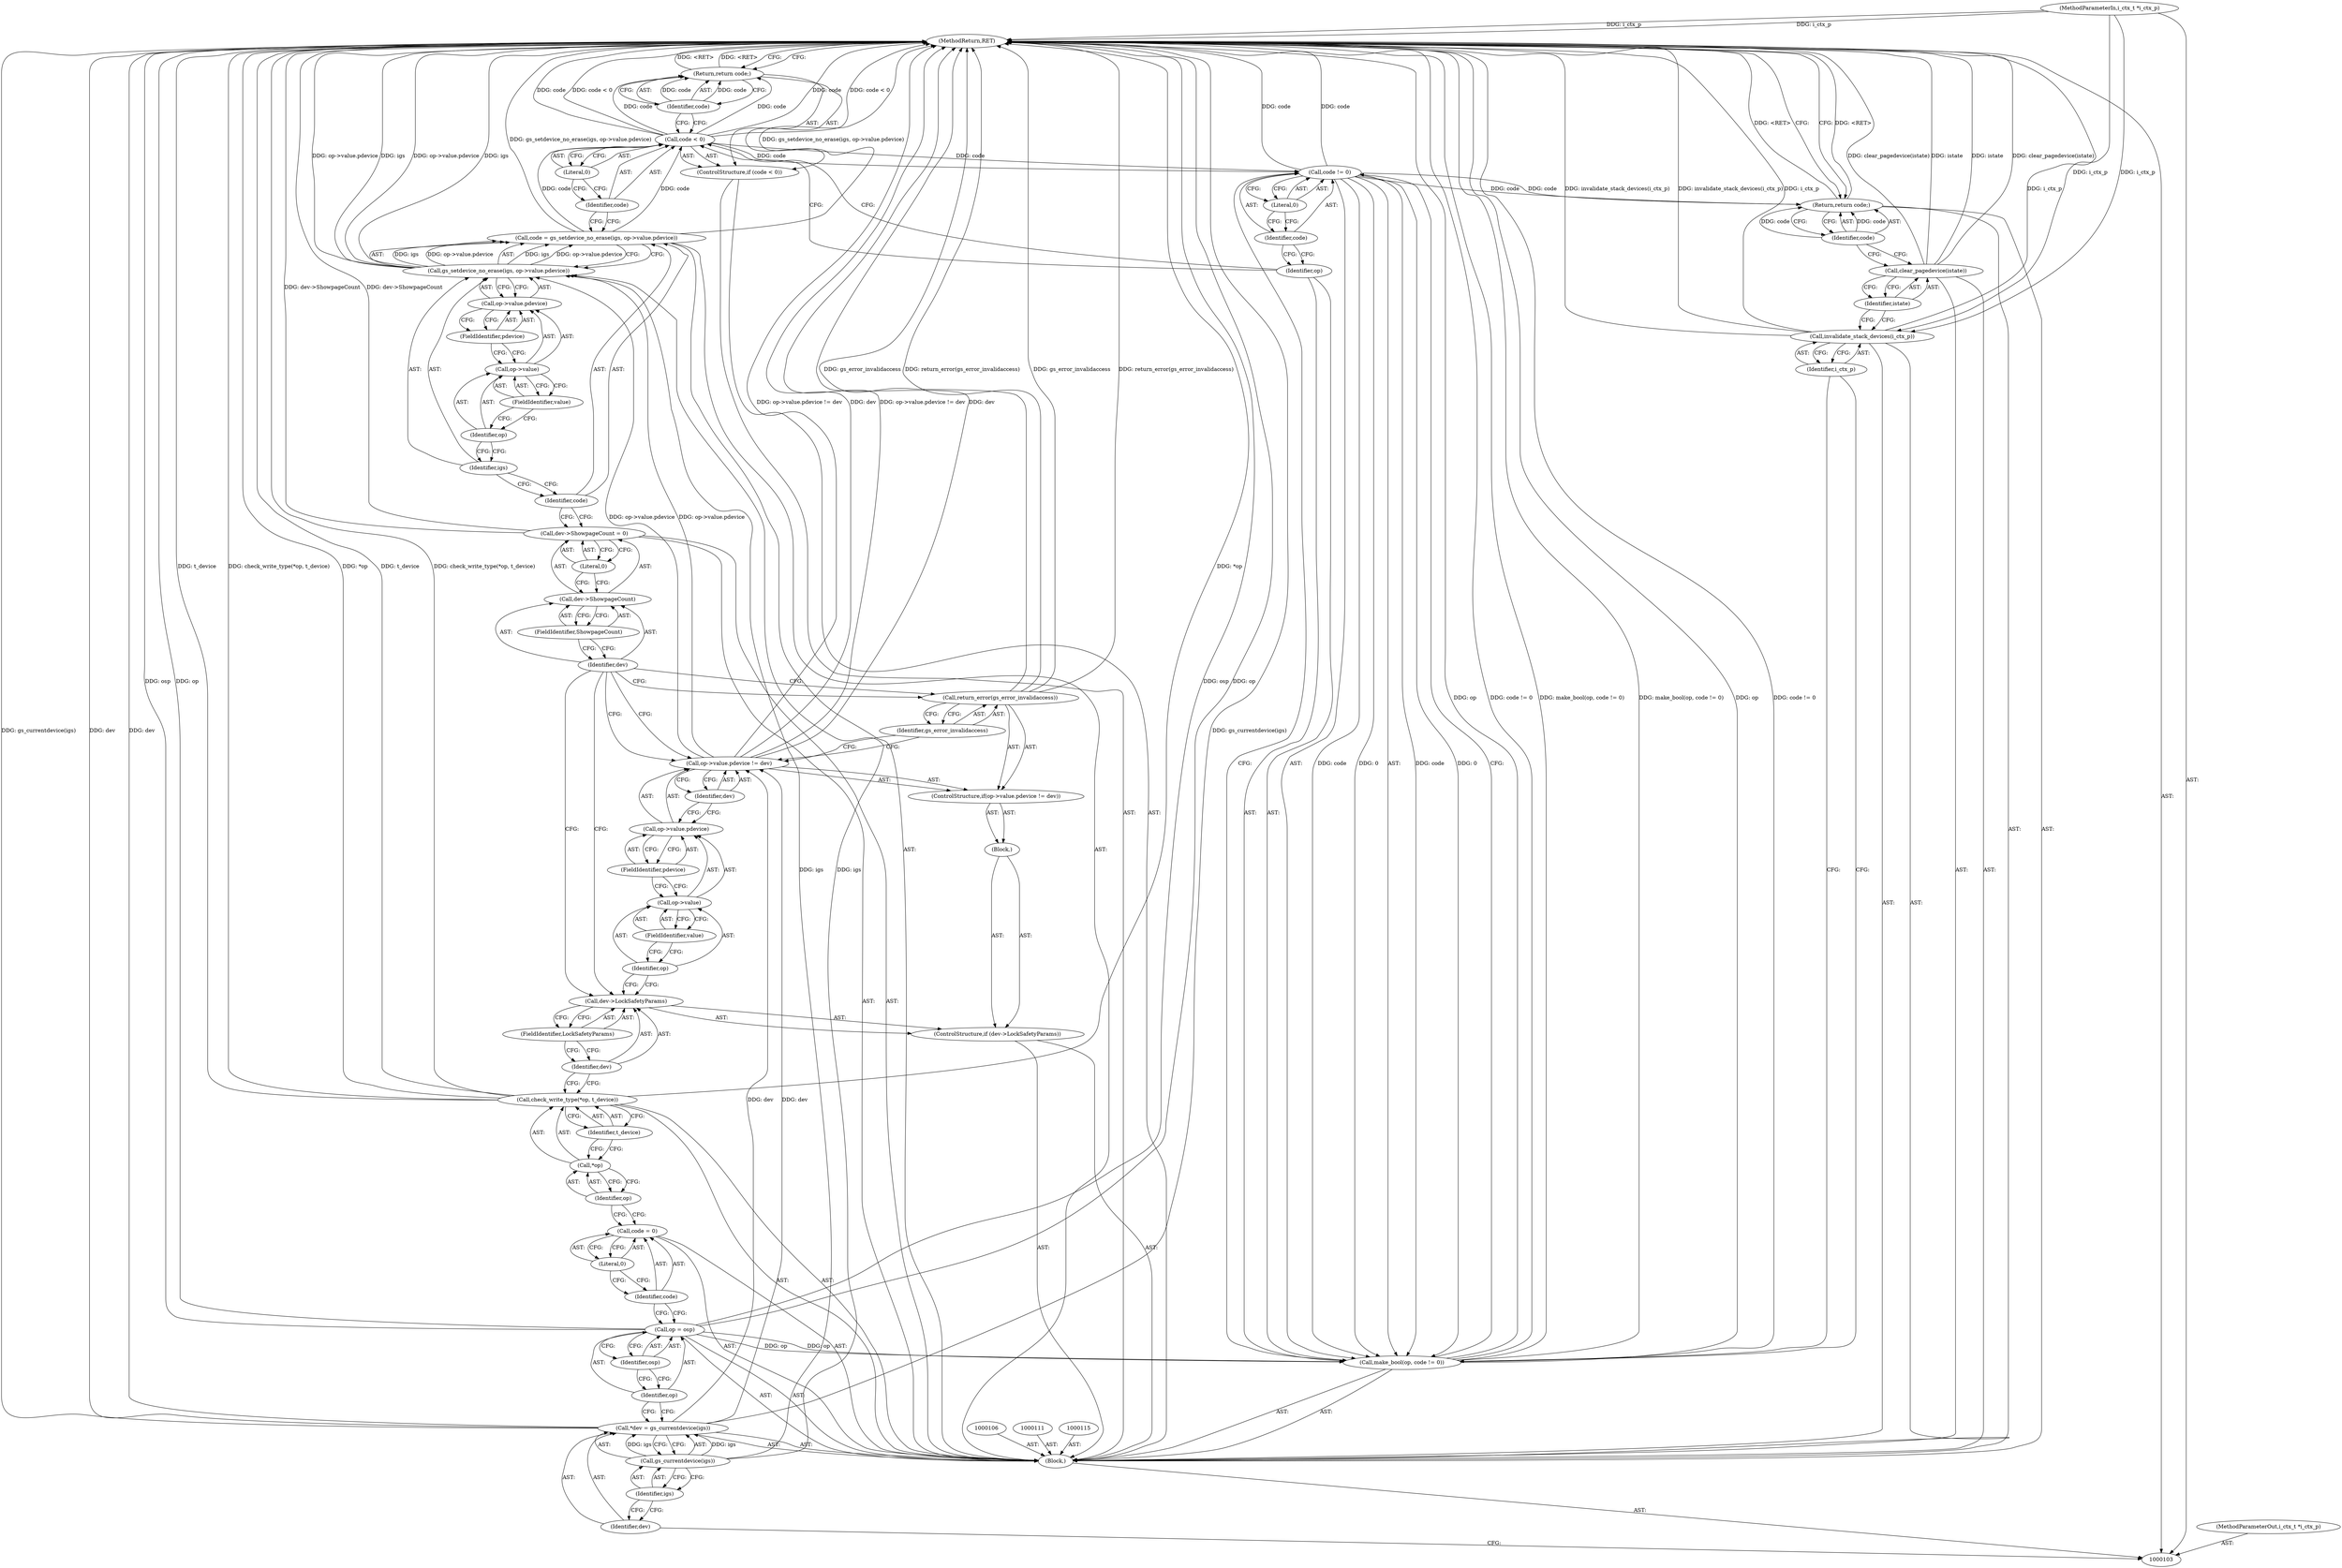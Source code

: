 digraph "1_ghostscript_661e8d8fb8248c38d67958beda32f3a5876d0c3f" {
"1000169" [label="(MethodReturn,RET)"];
"1000104" [label="(MethodParameterIn,i_ctx_t *i_ctx_p)"];
"1000237" [label="(MethodParameterOut,i_ctx_t *i_ctx_p)"];
"1000136" [label="(Call,return_error(gs_error_invalidaccess))"];
"1000137" [label="(Identifier,gs_error_invalidaccess)"];
"1000141" [label="(FieldIdentifier,ShowpageCount)"];
"1000142" [label="(Literal,0)"];
"1000138" [label="(Call,dev->ShowpageCount = 0)"];
"1000139" [label="(Call,dev->ShowpageCount)"];
"1000140" [label="(Identifier,dev)"];
"1000145" [label="(Call,gs_setdevice_no_erase(igs, op->value.pdevice))"];
"1000146" [label="(Identifier,igs)"];
"1000147" [label="(Call,op->value.pdevice)"];
"1000148" [label="(Call,op->value)"];
"1000149" [label="(Identifier,op)"];
"1000143" [label="(Call,code = gs_setdevice_no_erase(igs, op->value.pdevice))"];
"1000144" [label="(Identifier,code)"];
"1000150" [label="(FieldIdentifier,value)"];
"1000151" [label="(FieldIdentifier,pdevice)"];
"1000155" [label="(Literal,0)"];
"1000152" [label="(ControlStructure,if (code < 0))"];
"1000153" [label="(Call,code < 0)"];
"1000154" [label="(Identifier,code)"];
"1000157" [label="(Identifier,code)"];
"1000156" [label="(Return,return code;)"];
"1000159" [label="(Identifier,op)"];
"1000160" [label="(Call,code != 0)"];
"1000161" [label="(Identifier,code)"];
"1000162" [label="(Literal,0)"];
"1000158" [label="(Call,make_bool(op, code != 0))"];
"1000164" [label="(Identifier,i_ctx_p)"];
"1000163" [label="(Call,invalidate_stack_devices(i_ctx_p))"];
"1000166" [label="(Identifier,istate)"];
"1000165" [label="(Call,clear_pagedevice(istate))"];
"1000105" [label="(Block,)"];
"1000168" [label="(Identifier,code)"];
"1000167" [label="(Return,return code;)"];
"1000107" [label="(Call,*dev = gs_currentdevice(igs))"];
"1000108" [label="(Identifier,dev)"];
"1000109" [label="(Call,gs_currentdevice(igs))"];
"1000110" [label="(Identifier,igs)"];
"1000112" [label="(Call,op = osp)"];
"1000113" [label="(Identifier,op)"];
"1000114" [label="(Identifier,osp)"];
"1000118" [label="(Literal,0)"];
"1000116" [label="(Call,code = 0)"];
"1000117" [label="(Identifier,code)"];
"1000120" [label="(Call,*op)"];
"1000121" [label="(Identifier,op)"];
"1000122" [label="(Identifier,t_device)"];
"1000119" [label="(Call,check_write_type(*op, t_device))"];
"1000126" [label="(FieldIdentifier,LockSafetyParams)"];
"1000127" [label="(Block,)"];
"1000123" [label="(ControlStructure,if (dev->LockSafetyParams))"];
"1000124" [label="(Call,dev->LockSafetyParams)"];
"1000125" [label="(Identifier,dev)"];
"1000129" [label="(Call,op->value.pdevice != dev)"];
"1000130" [label="(Call,op->value.pdevice)"];
"1000131" [label="(Call,op->value)"];
"1000132" [label="(Identifier,op)"];
"1000133" [label="(FieldIdentifier,value)"];
"1000134" [label="(FieldIdentifier,pdevice)"];
"1000135" [label="(Identifier,dev)"];
"1000128" [label="(ControlStructure,if(op->value.pdevice != dev))"];
"1000169" -> "1000103"  [label="AST: "];
"1000169" -> "1000156"  [label="CFG: "];
"1000169" -> "1000167"  [label="CFG: "];
"1000158" -> "1000169"  [label="DDG: op"];
"1000158" -> "1000169"  [label="DDG: code != 0"];
"1000158" -> "1000169"  [label="DDG: make_bool(op, code != 0)"];
"1000163" -> "1000169"  [label="DDG: i_ctx_p"];
"1000163" -> "1000169"  [label="DDG: invalidate_stack_devices(i_ctx_p)"];
"1000107" -> "1000169"  [label="DDG: dev"];
"1000107" -> "1000169"  [label="DDG: gs_currentdevice(igs)"];
"1000104" -> "1000169"  [label="DDG: i_ctx_p"];
"1000138" -> "1000169"  [label="DDG: dev->ShowpageCount"];
"1000165" -> "1000169"  [label="DDG: istate"];
"1000165" -> "1000169"  [label="DDG: clear_pagedevice(istate)"];
"1000153" -> "1000169"  [label="DDG: code < 0"];
"1000153" -> "1000169"  [label="DDG: code"];
"1000119" -> "1000169"  [label="DDG: check_write_type(*op, t_device)"];
"1000119" -> "1000169"  [label="DDG: *op"];
"1000119" -> "1000169"  [label="DDG: t_device"];
"1000112" -> "1000169"  [label="DDG: osp"];
"1000112" -> "1000169"  [label="DDG: op"];
"1000129" -> "1000169"  [label="DDG: op->value.pdevice != dev"];
"1000129" -> "1000169"  [label="DDG: dev"];
"1000136" -> "1000169"  [label="DDG: return_error(gs_error_invalidaccess)"];
"1000136" -> "1000169"  [label="DDG: gs_error_invalidaccess"];
"1000143" -> "1000169"  [label="DDG: gs_setdevice_no_erase(igs, op->value.pdevice)"];
"1000145" -> "1000169"  [label="DDG: igs"];
"1000145" -> "1000169"  [label="DDG: op->value.pdevice"];
"1000160" -> "1000169"  [label="DDG: code"];
"1000156" -> "1000169"  [label="DDG: <RET>"];
"1000167" -> "1000169"  [label="DDG: <RET>"];
"1000104" -> "1000103"  [label="AST: "];
"1000104" -> "1000169"  [label="DDG: i_ctx_p"];
"1000104" -> "1000163"  [label="DDG: i_ctx_p"];
"1000237" -> "1000103"  [label="AST: "];
"1000136" -> "1000128"  [label="AST: "];
"1000136" -> "1000137"  [label="CFG: "];
"1000137" -> "1000136"  [label="AST: "];
"1000140" -> "1000136"  [label="CFG: "];
"1000136" -> "1000169"  [label="DDG: return_error(gs_error_invalidaccess)"];
"1000136" -> "1000169"  [label="DDG: gs_error_invalidaccess"];
"1000137" -> "1000136"  [label="AST: "];
"1000137" -> "1000129"  [label="CFG: "];
"1000136" -> "1000137"  [label="CFG: "];
"1000141" -> "1000139"  [label="AST: "];
"1000141" -> "1000140"  [label="CFG: "];
"1000139" -> "1000141"  [label="CFG: "];
"1000142" -> "1000138"  [label="AST: "];
"1000142" -> "1000139"  [label="CFG: "];
"1000138" -> "1000142"  [label="CFG: "];
"1000138" -> "1000105"  [label="AST: "];
"1000138" -> "1000142"  [label="CFG: "];
"1000139" -> "1000138"  [label="AST: "];
"1000142" -> "1000138"  [label="AST: "];
"1000144" -> "1000138"  [label="CFG: "];
"1000138" -> "1000169"  [label="DDG: dev->ShowpageCount"];
"1000139" -> "1000138"  [label="AST: "];
"1000139" -> "1000141"  [label="CFG: "];
"1000140" -> "1000139"  [label="AST: "];
"1000141" -> "1000139"  [label="AST: "];
"1000142" -> "1000139"  [label="CFG: "];
"1000140" -> "1000139"  [label="AST: "];
"1000140" -> "1000136"  [label="CFG: "];
"1000140" -> "1000129"  [label="CFG: "];
"1000140" -> "1000124"  [label="CFG: "];
"1000141" -> "1000140"  [label="CFG: "];
"1000145" -> "1000143"  [label="AST: "];
"1000145" -> "1000147"  [label="CFG: "];
"1000146" -> "1000145"  [label="AST: "];
"1000147" -> "1000145"  [label="AST: "];
"1000143" -> "1000145"  [label="CFG: "];
"1000145" -> "1000169"  [label="DDG: igs"];
"1000145" -> "1000169"  [label="DDG: op->value.pdevice"];
"1000145" -> "1000143"  [label="DDG: igs"];
"1000145" -> "1000143"  [label="DDG: op->value.pdevice"];
"1000109" -> "1000145"  [label="DDG: igs"];
"1000129" -> "1000145"  [label="DDG: op->value.pdevice"];
"1000146" -> "1000145"  [label="AST: "];
"1000146" -> "1000144"  [label="CFG: "];
"1000149" -> "1000146"  [label="CFG: "];
"1000147" -> "1000145"  [label="AST: "];
"1000147" -> "1000151"  [label="CFG: "];
"1000148" -> "1000147"  [label="AST: "];
"1000151" -> "1000147"  [label="AST: "];
"1000145" -> "1000147"  [label="CFG: "];
"1000148" -> "1000147"  [label="AST: "];
"1000148" -> "1000150"  [label="CFG: "];
"1000149" -> "1000148"  [label="AST: "];
"1000150" -> "1000148"  [label="AST: "];
"1000151" -> "1000148"  [label="CFG: "];
"1000149" -> "1000148"  [label="AST: "];
"1000149" -> "1000146"  [label="CFG: "];
"1000150" -> "1000149"  [label="CFG: "];
"1000143" -> "1000105"  [label="AST: "];
"1000143" -> "1000145"  [label="CFG: "];
"1000144" -> "1000143"  [label="AST: "];
"1000145" -> "1000143"  [label="AST: "];
"1000154" -> "1000143"  [label="CFG: "];
"1000143" -> "1000169"  [label="DDG: gs_setdevice_no_erase(igs, op->value.pdevice)"];
"1000145" -> "1000143"  [label="DDG: igs"];
"1000145" -> "1000143"  [label="DDG: op->value.pdevice"];
"1000143" -> "1000153"  [label="DDG: code"];
"1000144" -> "1000143"  [label="AST: "];
"1000144" -> "1000138"  [label="CFG: "];
"1000146" -> "1000144"  [label="CFG: "];
"1000150" -> "1000148"  [label="AST: "];
"1000150" -> "1000149"  [label="CFG: "];
"1000148" -> "1000150"  [label="CFG: "];
"1000151" -> "1000147"  [label="AST: "];
"1000151" -> "1000148"  [label="CFG: "];
"1000147" -> "1000151"  [label="CFG: "];
"1000155" -> "1000153"  [label="AST: "];
"1000155" -> "1000154"  [label="CFG: "];
"1000153" -> "1000155"  [label="CFG: "];
"1000152" -> "1000105"  [label="AST: "];
"1000153" -> "1000152"  [label="AST: "];
"1000156" -> "1000152"  [label="AST: "];
"1000153" -> "1000152"  [label="AST: "];
"1000153" -> "1000155"  [label="CFG: "];
"1000154" -> "1000153"  [label="AST: "];
"1000155" -> "1000153"  [label="AST: "];
"1000157" -> "1000153"  [label="CFG: "];
"1000159" -> "1000153"  [label="CFG: "];
"1000153" -> "1000169"  [label="DDG: code < 0"];
"1000153" -> "1000169"  [label="DDG: code"];
"1000143" -> "1000153"  [label="DDG: code"];
"1000153" -> "1000156"  [label="DDG: code"];
"1000153" -> "1000160"  [label="DDG: code"];
"1000154" -> "1000153"  [label="AST: "];
"1000154" -> "1000143"  [label="CFG: "];
"1000155" -> "1000154"  [label="CFG: "];
"1000157" -> "1000156"  [label="AST: "];
"1000157" -> "1000153"  [label="CFG: "];
"1000156" -> "1000157"  [label="CFG: "];
"1000157" -> "1000156"  [label="DDG: code"];
"1000156" -> "1000152"  [label="AST: "];
"1000156" -> "1000157"  [label="CFG: "];
"1000157" -> "1000156"  [label="AST: "];
"1000169" -> "1000156"  [label="CFG: "];
"1000156" -> "1000169"  [label="DDG: <RET>"];
"1000157" -> "1000156"  [label="DDG: code"];
"1000153" -> "1000156"  [label="DDG: code"];
"1000159" -> "1000158"  [label="AST: "];
"1000159" -> "1000153"  [label="CFG: "];
"1000161" -> "1000159"  [label="CFG: "];
"1000160" -> "1000158"  [label="AST: "];
"1000160" -> "1000162"  [label="CFG: "];
"1000161" -> "1000160"  [label="AST: "];
"1000162" -> "1000160"  [label="AST: "];
"1000158" -> "1000160"  [label="CFG: "];
"1000160" -> "1000169"  [label="DDG: code"];
"1000160" -> "1000158"  [label="DDG: code"];
"1000160" -> "1000158"  [label="DDG: 0"];
"1000153" -> "1000160"  [label="DDG: code"];
"1000160" -> "1000167"  [label="DDG: code"];
"1000161" -> "1000160"  [label="AST: "];
"1000161" -> "1000159"  [label="CFG: "];
"1000162" -> "1000161"  [label="CFG: "];
"1000162" -> "1000160"  [label="AST: "];
"1000162" -> "1000161"  [label="CFG: "];
"1000160" -> "1000162"  [label="CFG: "];
"1000158" -> "1000105"  [label="AST: "];
"1000158" -> "1000160"  [label="CFG: "];
"1000159" -> "1000158"  [label="AST: "];
"1000160" -> "1000158"  [label="AST: "];
"1000164" -> "1000158"  [label="CFG: "];
"1000158" -> "1000169"  [label="DDG: op"];
"1000158" -> "1000169"  [label="DDG: code != 0"];
"1000158" -> "1000169"  [label="DDG: make_bool(op, code != 0)"];
"1000112" -> "1000158"  [label="DDG: op"];
"1000160" -> "1000158"  [label="DDG: code"];
"1000160" -> "1000158"  [label="DDG: 0"];
"1000164" -> "1000163"  [label="AST: "];
"1000164" -> "1000158"  [label="CFG: "];
"1000163" -> "1000164"  [label="CFG: "];
"1000163" -> "1000105"  [label="AST: "];
"1000163" -> "1000164"  [label="CFG: "];
"1000164" -> "1000163"  [label="AST: "];
"1000166" -> "1000163"  [label="CFG: "];
"1000163" -> "1000169"  [label="DDG: i_ctx_p"];
"1000163" -> "1000169"  [label="DDG: invalidate_stack_devices(i_ctx_p)"];
"1000104" -> "1000163"  [label="DDG: i_ctx_p"];
"1000166" -> "1000165"  [label="AST: "];
"1000166" -> "1000163"  [label="CFG: "];
"1000165" -> "1000166"  [label="CFG: "];
"1000165" -> "1000105"  [label="AST: "];
"1000165" -> "1000166"  [label="CFG: "];
"1000166" -> "1000165"  [label="AST: "];
"1000168" -> "1000165"  [label="CFG: "];
"1000165" -> "1000169"  [label="DDG: istate"];
"1000165" -> "1000169"  [label="DDG: clear_pagedevice(istate)"];
"1000105" -> "1000103"  [label="AST: "];
"1000106" -> "1000105"  [label="AST: "];
"1000107" -> "1000105"  [label="AST: "];
"1000111" -> "1000105"  [label="AST: "];
"1000112" -> "1000105"  [label="AST: "];
"1000115" -> "1000105"  [label="AST: "];
"1000116" -> "1000105"  [label="AST: "];
"1000119" -> "1000105"  [label="AST: "];
"1000123" -> "1000105"  [label="AST: "];
"1000138" -> "1000105"  [label="AST: "];
"1000143" -> "1000105"  [label="AST: "];
"1000152" -> "1000105"  [label="AST: "];
"1000158" -> "1000105"  [label="AST: "];
"1000163" -> "1000105"  [label="AST: "];
"1000165" -> "1000105"  [label="AST: "];
"1000167" -> "1000105"  [label="AST: "];
"1000168" -> "1000167"  [label="AST: "];
"1000168" -> "1000165"  [label="CFG: "];
"1000167" -> "1000168"  [label="CFG: "];
"1000168" -> "1000167"  [label="DDG: code"];
"1000167" -> "1000105"  [label="AST: "];
"1000167" -> "1000168"  [label="CFG: "];
"1000168" -> "1000167"  [label="AST: "];
"1000169" -> "1000167"  [label="CFG: "];
"1000167" -> "1000169"  [label="DDG: <RET>"];
"1000168" -> "1000167"  [label="DDG: code"];
"1000160" -> "1000167"  [label="DDG: code"];
"1000107" -> "1000105"  [label="AST: "];
"1000107" -> "1000109"  [label="CFG: "];
"1000108" -> "1000107"  [label="AST: "];
"1000109" -> "1000107"  [label="AST: "];
"1000113" -> "1000107"  [label="CFG: "];
"1000107" -> "1000169"  [label="DDG: dev"];
"1000107" -> "1000169"  [label="DDG: gs_currentdevice(igs)"];
"1000109" -> "1000107"  [label="DDG: igs"];
"1000107" -> "1000129"  [label="DDG: dev"];
"1000108" -> "1000107"  [label="AST: "];
"1000108" -> "1000103"  [label="CFG: "];
"1000110" -> "1000108"  [label="CFG: "];
"1000109" -> "1000107"  [label="AST: "];
"1000109" -> "1000110"  [label="CFG: "];
"1000110" -> "1000109"  [label="AST: "];
"1000107" -> "1000109"  [label="CFG: "];
"1000109" -> "1000107"  [label="DDG: igs"];
"1000109" -> "1000145"  [label="DDG: igs"];
"1000110" -> "1000109"  [label="AST: "];
"1000110" -> "1000108"  [label="CFG: "];
"1000109" -> "1000110"  [label="CFG: "];
"1000112" -> "1000105"  [label="AST: "];
"1000112" -> "1000114"  [label="CFG: "];
"1000113" -> "1000112"  [label="AST: "];
"1000114" -> "1000112"  [label="AST: "];
"1000117" -> "1000112"  [label="CFG: "];
"1000112" -> "1000169"  [label="DDG: osp"];
"1000112" -> "1000169"  [label="DDG: op"];
"1000112" -> "1000158"  [label="DDG: op"];
"1000113" -> "1000112"  [label="AST: "];
"1000113" -> "1000107"  [label="CFG: "];
"1000114" -> "1000113"  [label="CFG: "];
"1000114" -> "1000112"  [label="AST: "];
"1000114" -> "1000113"  [label="CFG: "];
"1000112" -> "1000114"  [label="CFG: "];
"1000118" -> "1000116"  [label="AST: "];
"1000118" -> "1000117"  [label="CFG: "];
"1000116" -> "1000118"  [label="CFG: "];
"1000116" -> "1000105"  [label="AST: "];
"1000116" -> "1000118"  [label="CFG: "];
"1000117" -> "1000116"  [label="AST: "];
"1000118" -> "1000116"  [label="AST: "];
"1000121" -> "1000116"  [label="CFG: "];
"1000117" -> "1000116"  [label="AST: "];
"1000117" -> "1000112"  [label="CFG: "];
"1000118" -> "1000117"  [label="CFG: "];
"1000120" -> "1000119"  [label="AST: "];
"1000120" -> "1000121"  [label="CFG: "];
"1000121" -> "1000120"  [label="AST: "];
"1000122" -> "1000120"  [label="CFG: "];
"1000121" -> "1000120"  [label="AST: "];
"1000121" -> "1000116"  [label="CFG: "];
"1000120" -> "1000121"  [label="CFG: "];
"1000122" -> "1000119"  [label="AST: "];
"1000122" -> "1000120"  [label="CFG: "];
"1000119" -> "1000122"  [label="CFG: "];
"1000119" -> "1000105"  [label="AST: "];
"1000119" -> "1000122"  [label="CFG: "];
"1000120" -> "1000119"  [label="AST: "];
"1000122" -> "1000119"  [label="AST: "];
"1000125" -> "1000119"  [label="CFG: "];
"1000119" -> "1000169"  [label="DDG: check_write_type(*op, t_device)"];
"1000119" -> "1000169"  [label="DDG: *op"];
"1000119" -> "1000169"  [label="DDG: t_device"];
"1000126" -> "1000124"  [label="AST: "];
"1000126" -> "1000125"  [label="CFG: "];
"1000124" -> "1000126"  [label="CFG: "];
"1000127" -> "1000123"  [label="AST: "];
"1000128" -> "1000127"  [label="AST: "];
"1000123" -> "1000105"  [label="AST: "];
"1000124" -> "1000123"  [label="AST: "];
"1000127" -> "1000123"  [label="AST: "];
"1000124" -> "1000123"  [label="AST: "];
"1000124" -> "1000126"  [label="CFG: "];
"1000125" -> "1000124"  [label="AST: "];
"1000126" -> "1000124"  [label="AST: "];
"1000132" -> "1000124"  [label="CFG: "];
"1000140" -> "1000124"  [label="CFG: "];
"1000125" -> "1000124"  [label="AST: "];
"1000125" -> "1000119"  [label="CFG: "];
"1000126" -> "1000125"  [label="CFG: "];
"1000129" -> "1000128"  [label="AST: "];
"1000129" -> "1000135"  [label="CFG: "];
"1000130" -> "1000129"  [label="AST: "];
"1000135" -> "1000129"  [label="AST: "];
"1000137" -> "1000129"  [label="CFG: "];
"1000140" -> "1000129"  [label="CFG: "];
"1000129" -> "1000169"  [label="DDG: op->value.pdevice != dev"];
"1000129" -> "1000169"  [label="DDG: dev"];
"1000107" -> "1000129"  [label="DDG: dev"];
"1000129" -> "1000145"  [label="DDG: op->value.pdevice"];
"1000130" -> "1000129"  [label="AST: "];
"1000130" -> "1000134"  [label="CFG: "];
"1000131" -> "1000130"  [label="AST: "];
"1000134" -> "1000130"  [label="AST: "];
"1000135" -> "1000130"  [label="CFG: "];
"1000131" -> "1000130"  [label="AST: "];
"1000131" -> "1000133"  [label="CFG: "];
"1000132" -> "1000131"  [label="AST: "];
"1000133" -> "1000131"  [label="AST: "];
"1000134" -> "1000131"  [label="CFG: "];
"1000132" -> "1000131"  [label="AST: "];
"1000132" -> "1000124"  [label="CFG: "];
"1000133" -> "1000132"  [label="CFG: "];
"1000133" -> "1000131"  [label="AST: "];
"1000133" -> "1000132"  [label="CFG: "];
"1000131" -> "1000133"  [label="CFG: "];
"1000134" -> "1000130"  [label="AST: "];
"1000134" -> "1000131"  [label="CFG: "];
"1000130" -> "1000134"  [label="CFG: "];
"1000135" -> "1000129"  [label="AST: "];
"1000135" -> "1000130"  [label="CFG: "];
"1000129" -> "1000135"  [label="CFG: "];
"1000128" -> "1000127"  [label="AST: "];
"1000129" -> "1000128"  [label="AST: "];
"1000136" -> "1000128"  [label="AST: "];
}
